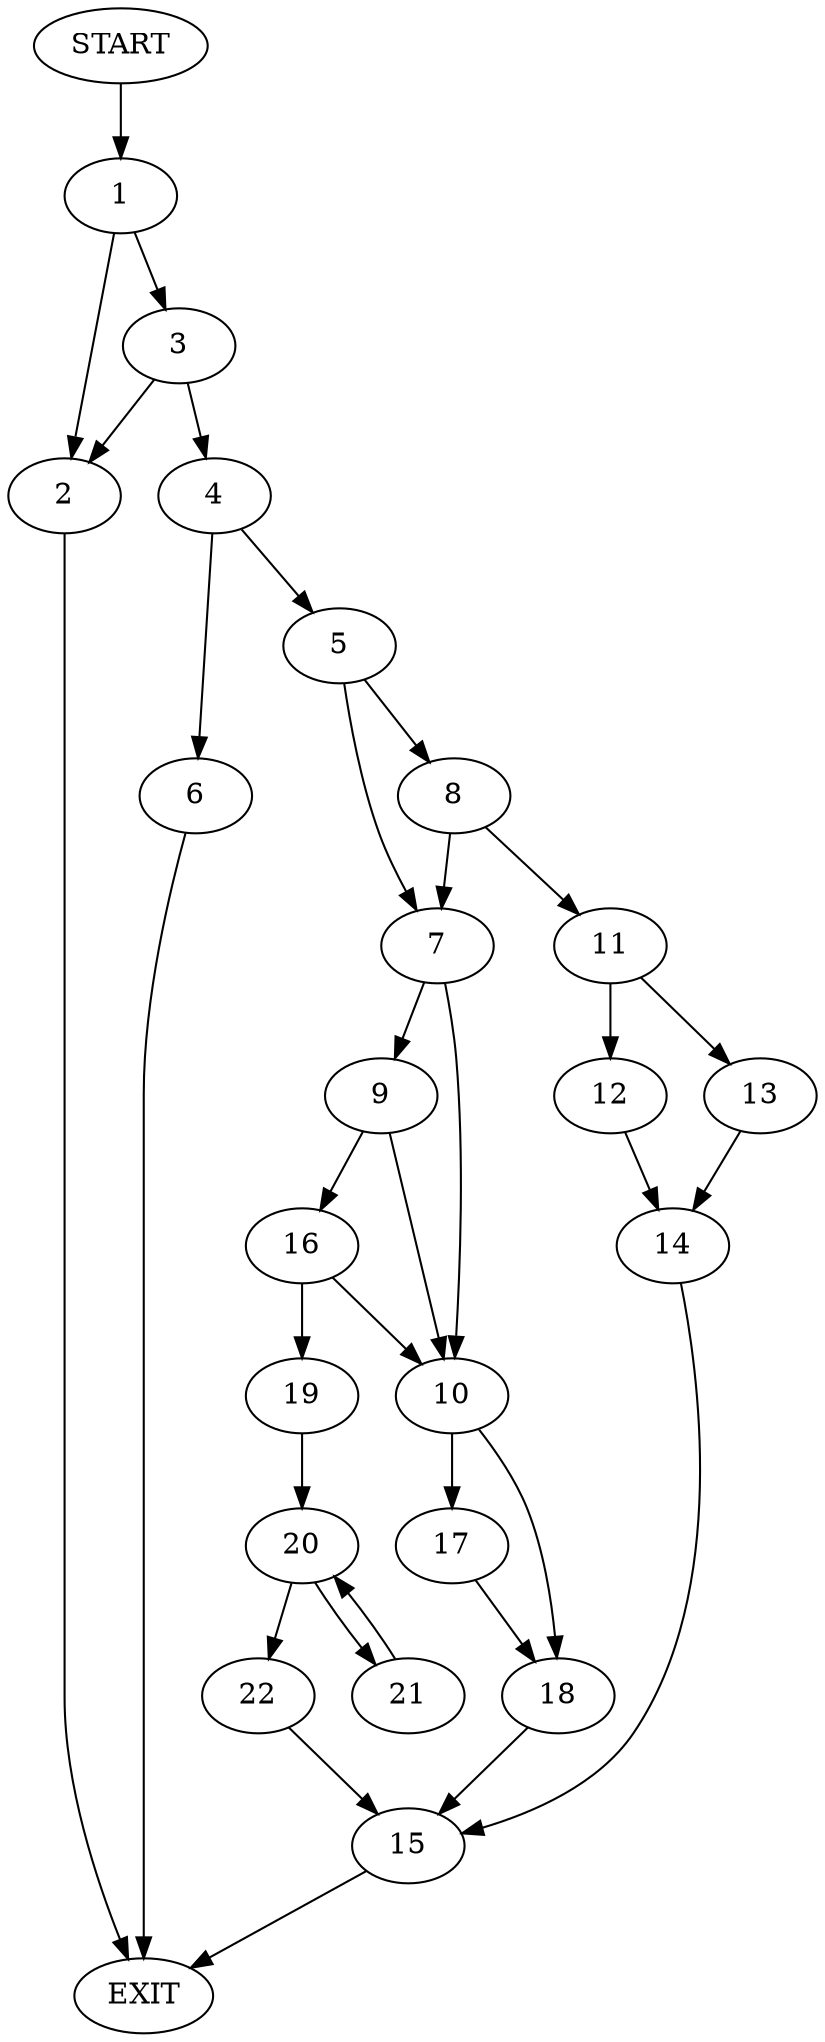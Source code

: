 digraph {
0 [label="START"]
23 [label="EXIT"]
0 -> 1
1 -> 2
1 -> 3
2 -> 23
3 -> 4
3 -> 2
4 -> 5
4 -> 6
6 -> 23
5 -> 7
5 -> 8
7 -> 9
7 -> 10
8 -> 7
8 -> 11
11 -> 12
11 -> 13
13 -> 14
12 -> 14
14 -> 15
15 -> 23
9 -> 16
9 -> 10
10 -> 17
10 -> 18
16 -> 19
16 -> 10
19 -> 20
20 -> 21
20 -> 22
21 -> 20
22 -> 15
18 -> 15
17 -> 18
}
